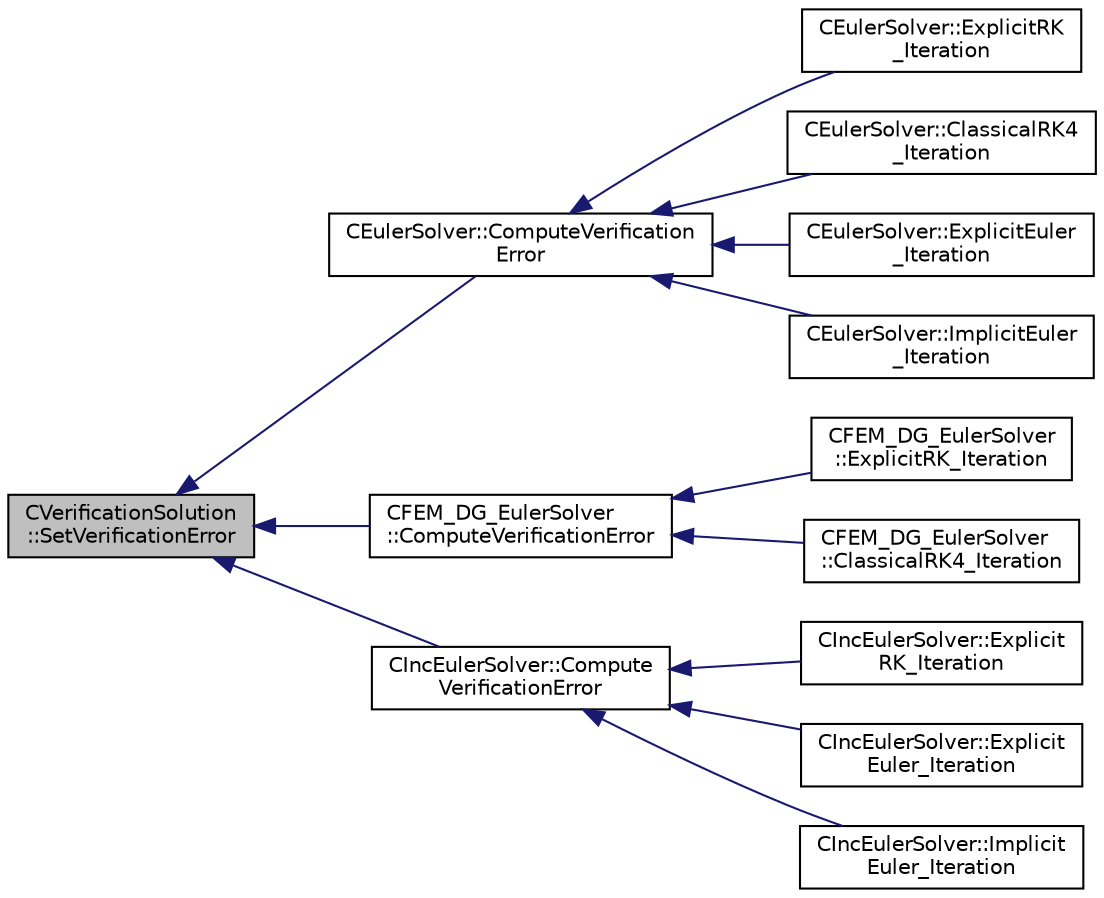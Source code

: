digraph "CVerificationSolution::SetVerificationError"
{
  edge [fontname="Helvetica",fontsize="10",labelfontname="Helvetica",labelfontsize="10"];
  node [fontname="Helvetica",fontsize="10",shape=record];
  rankdir="LR";
  Node210 [label="CVerificationSolution\l::SetVerificationError",height=0.2,width=0.4,color="black", fillcolor="grey75", style="filled", fontcolor="black"];
  Node210 -> Node211 [dir="back",color="midnightblue",fontsize="10",style="solid",fontname="Helvetica"];
  Node211 [label="CEulerSolver::ComputeVerification\lError",height=0.2,width=0.4,color="black", fillcolor="white", style="filled",URL="$class_c_euler_solver.html#a37498604753b1606c70ff04dddb707b3",tooltip="Compute the global error measures (L2, Linf) for verification cases. "];
  Node211 -> Node212 [dir="back",color="midnightblue",fontsize="10",style="solid",fontname="Helvetica"];
  Node212 [label="CEulerSolver::ExplicitRK\l_Iteration",height=0.2,width=0.4,color="black", fillcolor="white", style="filled",URL="$class_c_euler_solver.html#ac3d1b3a1fee6613906b56a9698bfe680",tooltip="Update the solution using a Runge-Kutta scheme. "];
  Node211 -> Node213 [dir="back",color="midnightblue",fontsize="10",style="solid",fontname="Helvetica"];
  Node213 [label="CEulerSolver::ClassicalRK4\l_Iteration",height=0.2,width=0.4,color="black", fillcolor="white", style="filled",URL="$class_c_euler_solver.html#ad87a9109a645f0ea9e38336d2a6bf196",tooltip="Update the solution using the classical fourth-order Runge-Kutta scheme. "];
  Node211 -> Node214 [dir="back",color="midnightblue",fontsize="10",style="solid",fontname="Helvetica"];
  Node214 [label="CEulerSolver::ExplicitEuler\l_Iteration",height=0.2,width=0.4,color="black", fillcolor="white", style="filled",URL="$class_c_euler_solver.html#a1f798a3f88873d6d634b90f8816eccde",tooltip="Update the solution using the explicit Euler scheme. "];
  Node211 -> Node215 [dir="back",color="midnightblue",fontsize="10",style="solid",fontname="Helvetica"];
  Node215 [label="CEulerSolver::ImplicitEuler\l_Iteration",height=0.2,width=0.4,color="black", fillcolor="white", style="filled",URL="$class_c_euler_solver.html#a4e8277fc44dc97c8d73fbe3347204372",tooltip="Update the solution using an implicit Euler scheme. "];
  Node210 -> Node216 [dir="back",color="midnightblue",fontsize="10",style="solid",fontname="Helvetica"];
  Node216 [label="CFEM_DG_EulerSolver\l::ComputeVerificationError",height=0.2,width=0.4,color="black", fillcolor="white", style="filled",URL="$class_c_f_e_m___d_g___euler_solver.html#a2a94a8ade876c40822b65e81719d4331",tooltip="Compute the global error measures (L2, Linf) for verification cases. "];
  Node216 -> Node217 [dir="back",color="midnightblue",fontsize="10",style="solid",fontname="Helvetica"];
  Node217 [label="CFEM_DG_EulerSolver\l::ExplicitRK_Iteration",height=0.2,width=0.4,color="black", fillcolor="white", style="filled",URL="$class_c_f_e_m___d_g___euler_solver.html#a5f3702ec7e07a248211a10b94068af41",tooltip="Update the solution using a Runge-Kutta scheme. "];
  Node216 -> Node218 [dir="back",color="midnightblue",fontsize="10",style="solid",fontname="Helvetica"];
  Node218 [label="CFEM_DG_EulerSolver\l::ClassicalRK4_Iteration",height=0.2,width=0.4,color="black", fillcolor="white", style="filled",URL="$class_c_f_e_m___d_g___euler_solver.html#add195fe8af6532465c2b677c7a625b3e",tooltip="Update the solution using the classical fourth-order Runge-Kutta scheme. "];
  Node210 -> Node219 [dir="back",color="midnightblue",fontsize="10",style="solid",fontname="Helvetica"];
  Node219 [label="CIncEulerSolver::Compute\lVerificationError",height=0.2,width=0.4,color="black", fillcolor="white", style="filled",URL="$class_c_inc_euler_solver.html#abadd4cbdfd6257aedf667081237b232a",tooltip="Compute the global error measures (L2, Linf) for verification cases. "];
  Node219 -> Node220 [dir="back",color="midnightblue",fontsize="10",style="solid",fontname="Helvetica"];
  Node220 [label="CIncEulerSolver::Explicit\lRK_Iteration",height=0.2,width=0.4,color="black", fillcolor="white", style="filled",URL="$class_c_inc_euler_solver.html#a2f6c1370f17da44680c1ff1b6be6c9a1",tooltip="Update the solution using a Runge-Kutta scheme. "];
  Node219 -> Node221 [dir="back",color="midnightblue",fontsize="10",style="solid",fontname="Helvetica"];
  Node221 [label="CIncEulerSolver::Explicit\lEuler_Iteration",height=0.2,width=0.4,color="black", fillcolor="white", style="filled",URL="$class_c_inc_euler_solver.html#a66aac46e83451e30828ad808becb1f73",tooltip="Update the solution using the explicit Euler scheme. "];
  Node219 -> Node222 [dir="back",color="midnightblue",fontsize="10",style="solid",fontname="Helvetica"];
  Node222 [label="CIncEulerSolver::Implicit\lEuler_Iteration",height=0.2,width=0.4,color="black", fillcolor="white", style="filled",URL="$class_c_inc_euler_solver.html#ad84dd4225bb9d158c52b26e2f30f6fa7",tooltip="Update the solution using an implicit Euler scheme. "];
}
